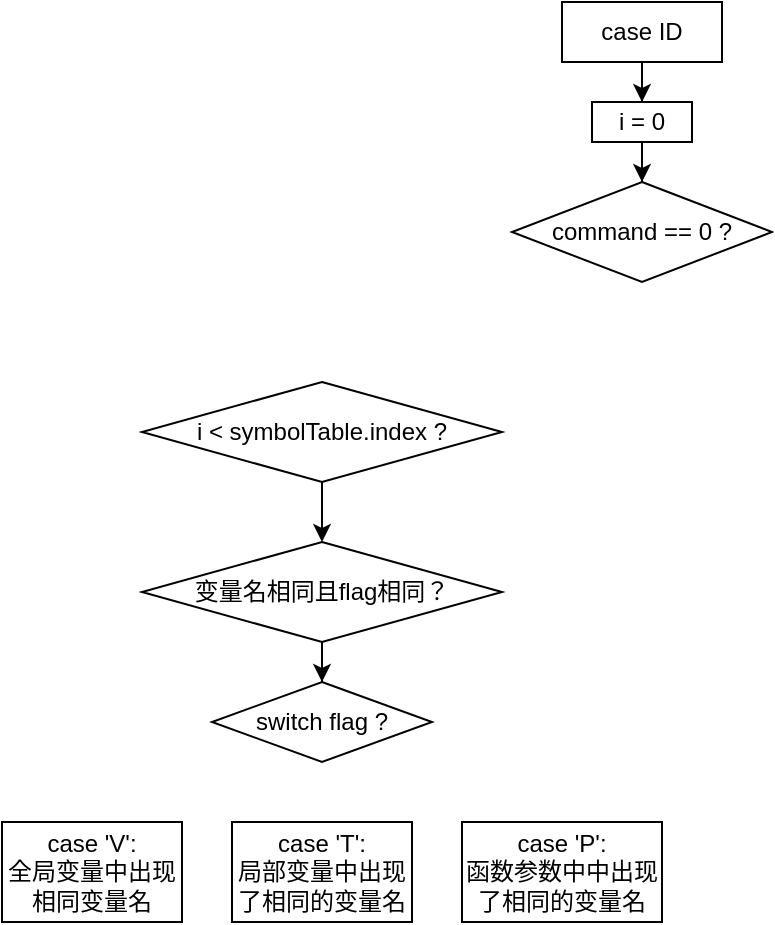 <mxfile version="14.0.5" type="github">
  <diagram id="WodFLhAZwsUnCGh3K9Pa" name="第 1 页">
    <mxGraphModel dx="757" dy="681" grid="1" gridSize="10" guides="1" tooltips="1" connect="1" arrows="1" fold="1" page="1" pageScale="1" pageWidth="2336" pageHeight="1654" math="0" shadow="0">
      <root>
        <mxCell id="0" />
        <mxCell id="1" parent="0" />
        <mxCell id="JYjud_JIrLW7cY8SY49q-3" style="edgeStyle=orthogonalEdgeStyle;rounded=0;orthogonalLoop=1;jettySize=auto;html=1;" edge="1" parent="1" source="JYjud_JIrLW7cY8SY49q-1" target="JYjud_JIrLW7cY8SY49q-2">
          <mxGeometry relative="1" as="geometry" />
        </mxCell>
        <mxCell id="JYjud_JIrLW7cY8SY49q-1" value="case ID" style="rounded=0;whiteSpace=wrap;html=1;" vertex="1" parent="1">
          <mxGeometry x="360" y="80" width="80" height="30" as="geometry" />
        </mxCell>
        <mxCell id="JYjud_JIrLW7cY8SY49q-5" style="edgeStyle=orthogonalEdgeStyle;rounded=0;orthogonalLoop=1;jettySize=auto;html=1;" edge="1" parent="1" source="JYjud_JIrLW7cY8SY49q-2" target="JYjud_JIrLW7cY8SY49q-4">
          <mxGeometry relative="1" as="geometry" />
        </mxCell>
        <mxCell id="JYjud_JIrLW7cY8SY49q-2" value="i = 0" style="rounded=0;whiteSpace=wrap;html=1;" vertex="1" parent="1">
          <mxGeometry x="375" y="130" width="50" height="20" as="geometry" />
        </mxCell>
        <mxCell id="JYjud_JIrLW7cY8SY49q-4" value="command == 0 ?" style="rhombus;whiteSpace=wrap;html=1;" vertex="1" parent="1">
          <mxGeometry x="335" y="170" width="130" height="50" as="geometry" />
        </mxCell>
        <mxCell id="JYjud_JIrLW7cY8SY49q-9" style="edgeStyle=orthogonalEdgeStyle;rounded=0;orthogonalLoop=1;jettySize=auto;html=1;" edge="1" parent="1" source="JYjud_JIrLW7cY8SY49q-7" target="JYjud_JIrLW7cY8SY49q-8">
          <mxGeometry relative="1" as="geometry" />
        </mxCell>
        <mxCell id="JYjud_JIrLW7cY8SY49q-7" value="i &amp;lt;&amp;nbsp;symbolTable.index ?" style="rhombus;whiteSpace=wrap;html=1;" vertex="1" parent="1">
          <mxGeometry x="150" y="270" width="180" height="50" as="geometry" />
        </mxCell>
        <mxCell id="JYjud_JIrLW7cY8SY49q-11" style="edgeStyle=orthogonalEdgeStyle;rounded=0;orthogonalLoop=1;jettySize=auto;html=1;" edge="1" parent="1" source="JYjud_JIrLW7cY8SY49q-8" target="JYjud_JIrLW7cY8SY49q-10">
          <mxGeometry relative="1" as="geometry" />
        </mxCell>
        <mxCell id="JYjud_JIrLW7cY8SY49q-8" value="变量名相同且flag相同？" style="rhombus;whiteSpace=wrap;html=1;" vertex="1" parent="1">
          <mxGeometry x="150" y="350" width="180" height="50" as="geometry" />
        </mxCell>
        <mxCell id="JYjud_JIrLW7cY8SY49q-10" value="switch flag ?" style="rhombus;whiteSpace=wrap;html=1;" vertex="1" parent="1">
          <mxGeometry x="185" y="420" width="110" height="40" as="geometry" />
        </mxCell>
        <mxCell id="JYjud_JIrLW7cY8SY49q-12" value="case &#39;V&#39;:&lt;br&gt;全局变量中出现相同变量名" style="rounded=0;whiteSpace=wrap;html=1;" vertex="1" parent="1">
          <mxGeometry x="80" y="490" width="90" height="50" as="geometry" />
        </mxCell>
        <mxCell id="JYjud_JIrLW7cY8SY49q-13" value="case &#39;T&#39;:&lt;br&gt;局部变量中出现了相同的变量名" style="rounded=0;whiteSpace=wrap;html=1;" vertex="1" parent="1">
          <mxGeometry x="195" y="490" width="90" height="50" as="geometry" />
        </mxCell>
        <mxCell id="JYjud_JIrLW7cY8SY49q-14" value="case &#39;P&#39;:&lt;br&gt;函数参数中中出现了相同的变量名" style="rounded=0;whiteSpace=wrap;html=1;" vertex="1" parent="1">
          <mxGeometry x="310" y="490" width="100" height="50" as="geometry" />
        </mxCell>
      </root>
    </mxGraphModel>
  </diagram>
</mxfile>
